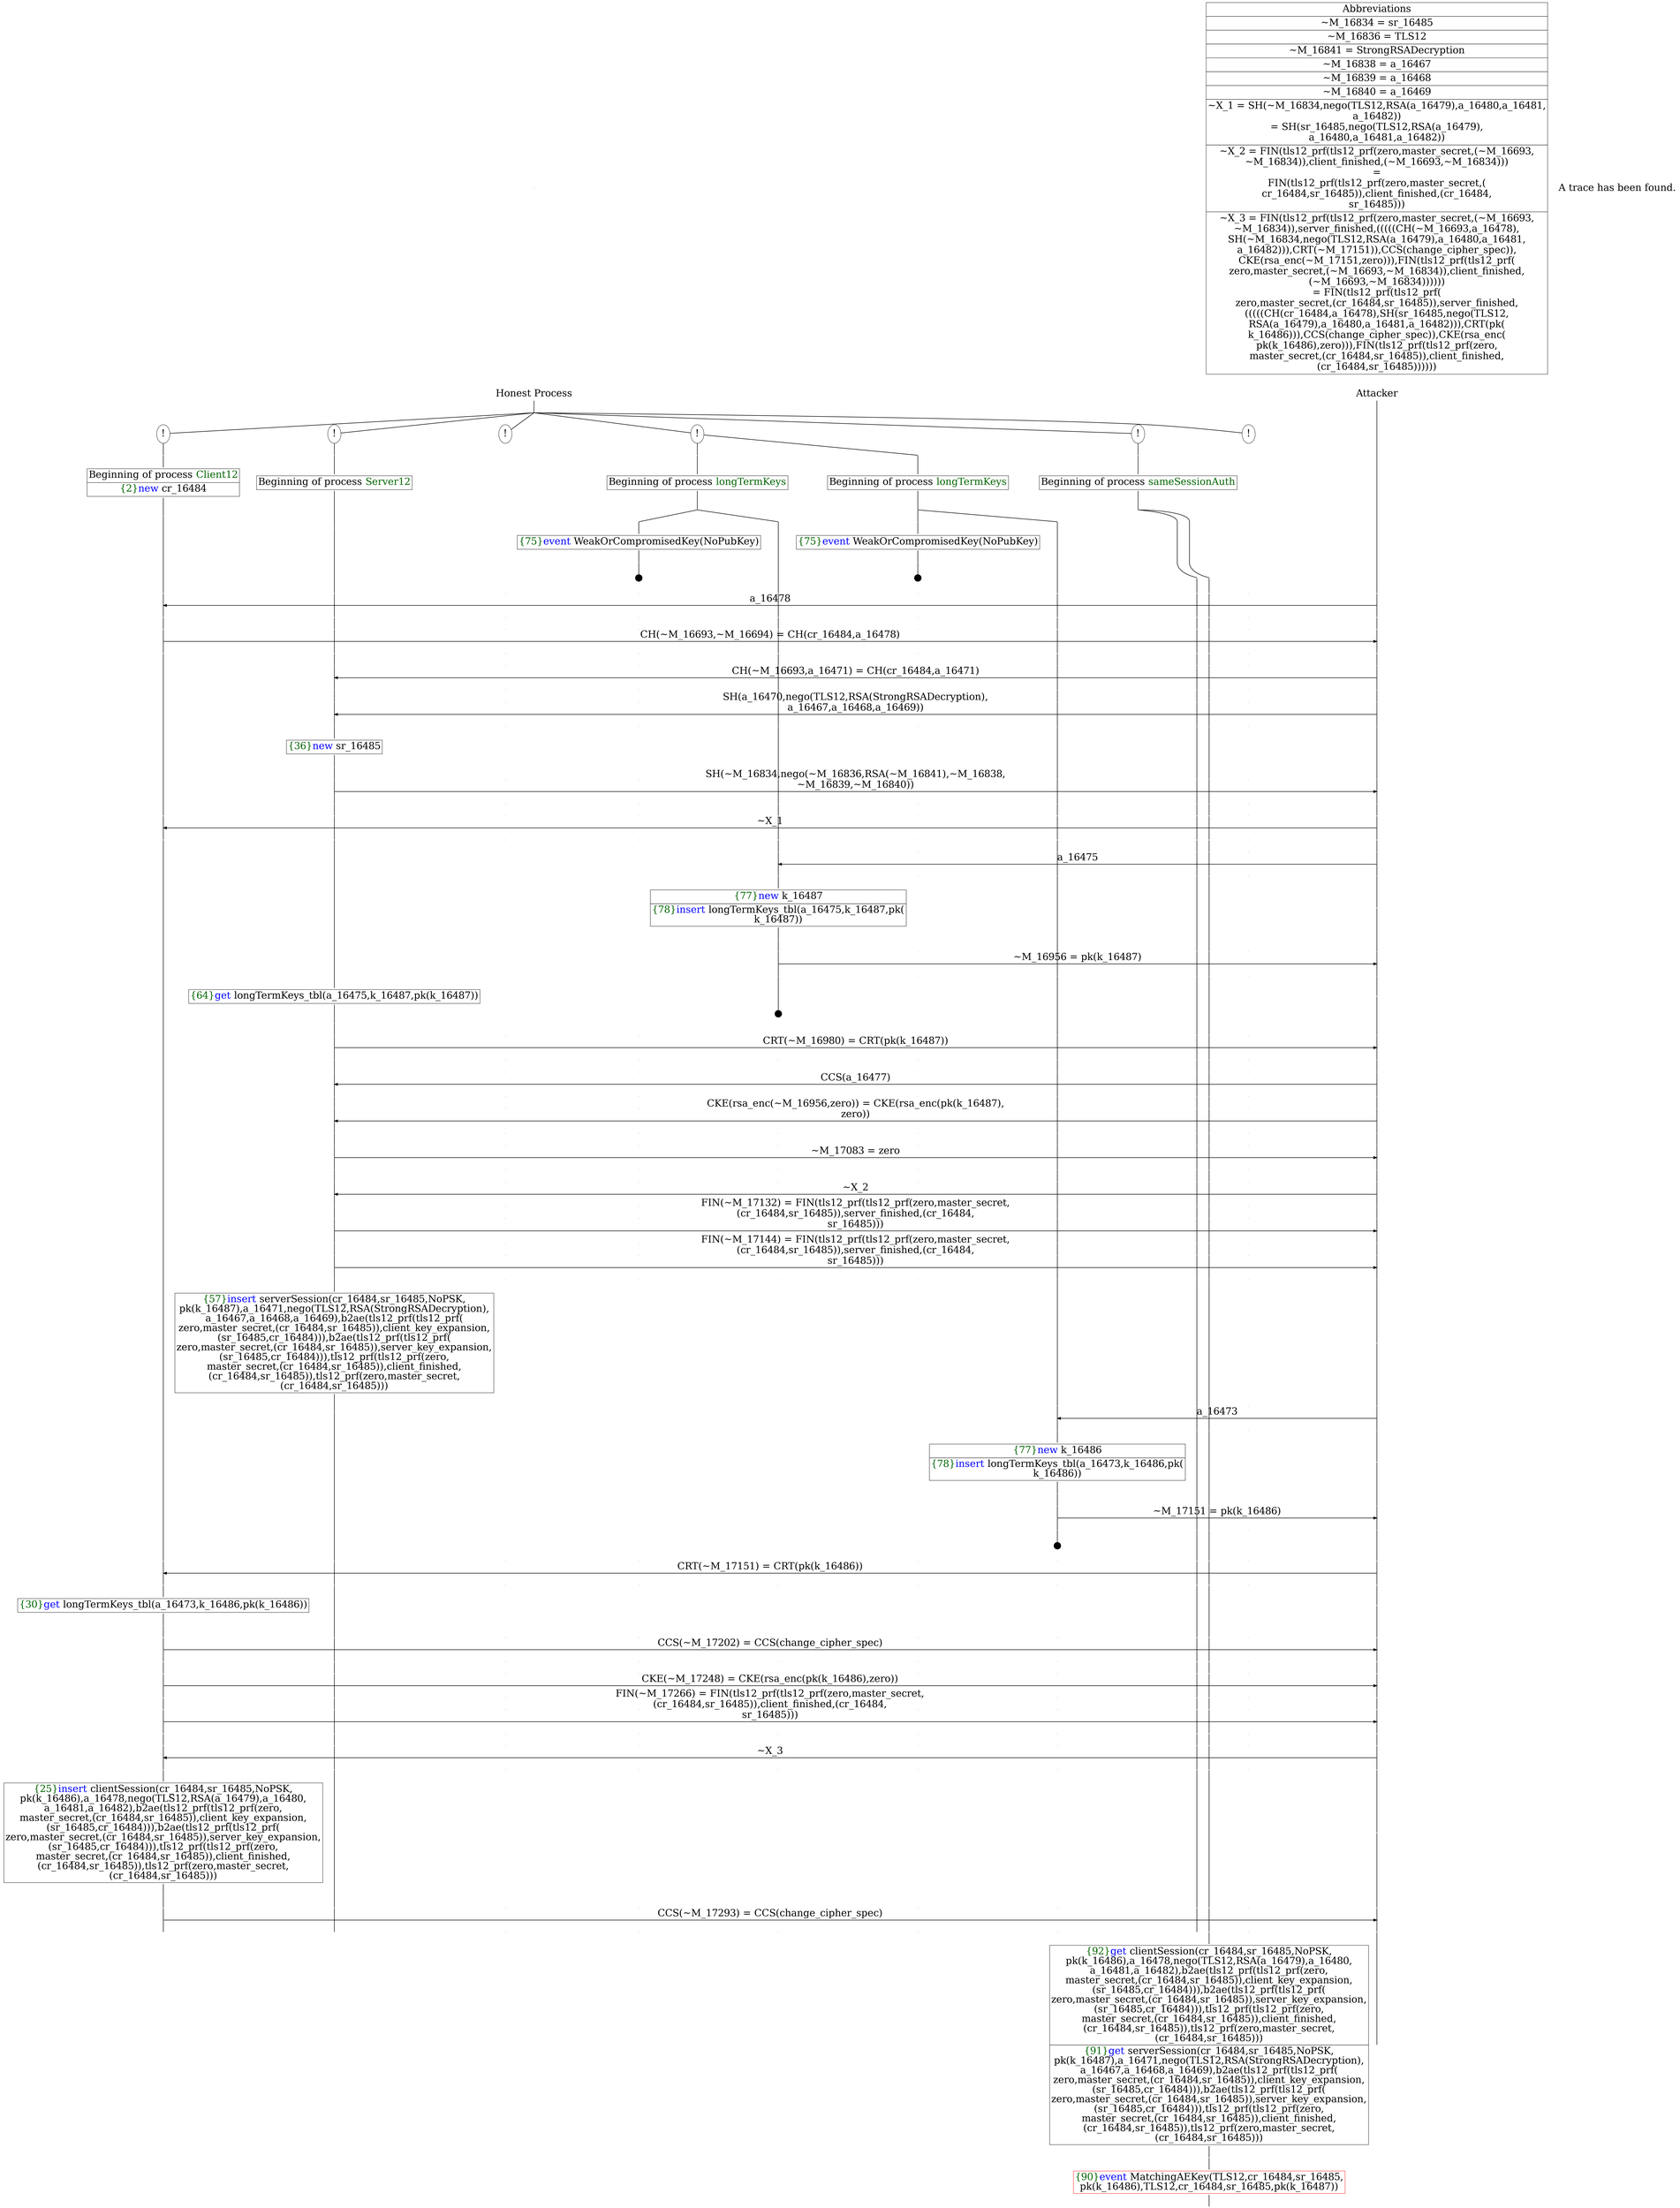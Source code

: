 digraph {
graph [ordering = out]
edge [arrowhead = none, penwidth = 1.6, fontsize = 30]
node [shape = point, width = 0, height = 0, fontsize = 30]
Trace<br/>
[label = <A trace has been found.<br/>
>, shape = plaintext]
P0__0 [label = "Honest Process", shape = plaintext]
P__0 [label = "Attacker", shape = plaintext]
Trace -> P0__0 [label = "", style = invisible, weight = 100]{rank = same; P0__0 P__0}
P0__0 -> P0__1 [label = <>, weight = 100]
/*RPar */
P0__1 -> P0_5__1 [label = <>]
P0__1 -> P0_4__1 [label = <>]
P0__1 -> P0_3__1 [label = <>]
P0__1 -> P0_2__1 [label = <>]
P0__1 -> P0_1__1 [label = <>]
P0__1 -> P0_0__1 [label = <>]
P0__1 [label = "", fixedsize = false, width = 0, height = 0, shape = none]
{rank = same; P0_0__1 P0_1__1 P0_2__1 P0_3__1 P0_4__1 P0_5__1}
P0_0__1 [label = "!", shape = ellipse]
P0_1__1 [label = "!", shape = ellipse]
P0_1_0__1 [label = "", fixedsize = false, width = 0, height = 0, shape = none]
P0_1__1 -> P0_1_0__1 [label = <>, weight = 100]
P0_1_0__1 -> P0_1_0__2 [label = <>, weight = 100]
P0_1_0__2 [shape = plaintext, label = <<TABLE BORDER="0" CELLBORDER="1" CELLSPACING="0" CELLPADDING="4"> <TR><TD>Beginning of process <FONT COLOR="darkgreen">sameSessionAuth</FONT></TD></TR></TABLE>>]
P0_1_0__2 -> P0_1_0__3 [label = <>, weight = 100]
/*RPar */
P0_1_0__3 -> P0_1_0_1__3 [label = <>]
P0_1_0__3 -> P0_1_0_0__3 [label = <>]
P0_1_0__3 [label = "", fixedsize = false, width = 0, height = 0, shape = none]
{rank = same; P0_1_0_0__3 P0_1_0_1__3}
P0_2__1 [label = "!", shape = ellipse]
{rank = same; P0_2_1__1 P0_2_0__1}
P0_2_1__1 [label = "", fixedsize = false, width = 0, height = 0, shape = none]
P0_2__1 -> P0_2_1__1 [label = <>]
P0_2_0__1 [label = "", fixedsize = false, width = 0, height = 0, shape = none]
P0_2__1 -> P0_2_0__1 [label = <>]
P0_2_0__1 -> P0_2_0__2 [label = <>, weight = 100]
P0_2_0__2 [shape = plaintext, label = <<TABLE BORDER="0" CELLBORDER="1" CELLSPACING="0" CELLPADDING="4"> <TR><TD>Beginning of process <FONT COLOR="darkgreen">longTermKeys</FONT></TD></TR></TABLE>>]
P0_2_0__2 -> P0_2_0__3 [label = <>, weight = 100]
/*RPar */
P0_2_0__3 -> P0_2_0_1__3 [label = <>]
P0_2_0__3 -> P0_2_0_0__3 [label = <>]
P0_2_0__3 [label = "", fixedsize = false, width = 0, height = 0, shape = none]
{rank = same; P0_2_0_0__3 P0_2_0_1__3}
P0_2_0_1__3 -> P0_2_0_1__4 [label = <>, weight = 100]
P0_2_0_1__4 [shape = plaintext, label = <<TABLE BORDER="0" CELLBORDER="1" CELLSPACING="0" CELLPADDING="4"> <TR><TD><FONT COLOR="darkgreen">{75}</FONT><FONT COLOR="blue">event</FONT> WeakOrCompromisedKey(NoPubKey)</TD></TR></TABLE>>]
P0_2_0_1__4 -> P0_2_0_1__5 [label = <>, weight = 100]
P0_2_0_1__6 [label = "", width = 0.3, height = 0.3]
P0_2_0_1__5 -> P0_2_0_1__6 [label = <>, weight = 100]
P0_2_1__1 -> P0_2_1__2 [label = <>, weight = 100]
P0_2_1__2 [shape = plaintext, label = <<TABLE BORDER="0" CELLBORDER="1" CELLSPACING="0" CELLPADDING="4"> <TR><TD>Beginning of process <FONT COLOR="darkgreen">longTermKeys</FONT></TD></TR></TABLE>>]
P0_2_1__2 -> P0_2_1__3 [label = <>, weight = 100]
/*RPar */
P0_2_1__3 -> P0_2_1_1__3 [label = <>]
P0_2_1__3 -> P0_2_1_0__3 [label = <>]
P0_2_1__3 [label = "", fixedsize = false, width = 0, height = 0, shape = none]
{rank = same; P0_2_1_0__3 P0_2_1_1__3}
P0_2_1_1__3 -> P0_2_1_1__4 [label = <>, weight = 100]
P0_2_1_1__4 [shape = plaintext, label = <<TABLE BORDER="0" CELLBORDER="1" CELLSPACING="0" CELLPADDING="4"> <TR><TD><FONT COLOR="darkgreen">{75}</FONT><FONT COLOR="blue">event</FONT> WeakOrCompromisedKey(NoPubKey)</TD></TR></TABLE>>]
P0_2_1_1__4 -> P0_2_1_1__5 [label = <>, weight = 100]
P0_2_1_1__6 [label = "", width = 0.3, height = 0.3]
P0_2_1_1__5 -> P0_2_1_1__6 [label = <>, weight = 100]
P0_3__1 [label = "!", shape = ellipse]
P0_4__1 [label = "!", shape = ellipse]
P0_4_0__1 [label = "", fixedsize = false, width = 0, height = 0, shape = none]
P0_4__1 -> P0_4_0__1 [label = <>, weight = 100]
P0_4_0__1 -> P0_4_0__2 [label = <>, weight = 100]
P0_4_0__2 [shape = plaintext, label = <<TABLE BORDER="0" CELLBORDER="1" CELLSPACING="0" CELLPADDING="4"> <TR><TD>Beginning of process <FONT COLOR="darkgreen">Server12</FONT></TD></TR></TABLE>>]
P0_4_0__2 -> P0_4_0__3 [label = <>, weight = 100]
P0_5__1 [label = "!", shape = ellipse]
P0_5_0__1 [label = "", fixedsize = false, width = 0, height = 0, shape = none]
P0_5__1 -> P0_5_0__1 [label = <>, weight = 100]
P0_5_0__1 -> P0_5_0__2 [label = <>, weight = 100]
P0_5_0__2 [shape = plaintext, label = <<TABLE BORDER="0" CELLBORDER="1" CELLSPACING="0" CELLPADDING="4"> <TR><TD>Beginning of process <FONT COLOR="darkgreen">Client12</FONT></TD></TR><TR><TD><FONT COLOR="darkgreen">{2}</FONT><FONT COLOR="blue">new </FONT>cr_16484</TD></TR></TABLE>>]
P0_5_0__2 -> P0_5_0__3 [label = <>, weight = 100]
P0_5_0__3 -> P0_5_0__4 [label = <>, weight = 100]
P0_4_0__3 -> P0_4_0__4 [label = <>, weight = 100]
P0_3__2 [label = "", style = invisible]
P0_3__1 -> P0_3__2 [label = <>, weight = 100, style = invisible]
P0_2_1_1__7 [label = "", style = invisible]
P0_2_1_1__6 -> P0_2_1_1__7 [label = <>, weight = 100, style = invisible]
P0_2_1_0__3 -> P0_2_1_0__4 [label = <>, weight = 100]
P0_2_0_1__7 [label = "", style = invisible]
P0_2_0_1__6 -> P0_2_0_1__7 [label = <>, weight = 100, style = invisible]
P0_2_0_0__3 -> P0_2_0_0__4 [label = <>, weight = 100]
P0_1_0_1__3 -> P0_1_0_1__4 [label = <>, weight = 100]
P0_1_0_0__3 -> P0_1_0_0__4 [label = <>, weight = 100]
P0_0__2 [label = "", style = invisible]
P0_0__1 -> P0_0__2 [label = <>, weight = 100, style = invisible]
P__0 -> P__1 [label = <>, weight = 100]
{rank = same; P__1 P0_0__2 P0_1_0_0__4 P0_1_0_1__4 P0_2_0_0__4 P0_2_0_1__7 P0_2_1_0__4 P0_2_1_1__7 P0_3__2 P0_4_0__4 P0_5_0__4}
P0_5_0__4 -> P0_5_0__5 [label = <>, weight = 100]
P__1 -> P__2 [label = <>, weight = 100]
{rank = same; P__2 P0_5_0__5}
P0_5_0__5 -> P__2 [label = <a_16478>, dir = back, arrowhead = normal]
P0_5_0__5 -> P0_5_0__6 [label = <>, weight = 100]
P0_4_0__4 -> P0_4_0__5 [label = <>, weight = 100]
P0_3__3 [label = "", style = invisible]
P0_3__2 -> P0_3__3 [label = <>, weight = 100, style = invisible]
P0_2_1_1__8 [label = "", style = invisible]
P0_2_1_1__7 -> P0_2_1_1__8 [label = <>, weight = 100, style = invisible]
P0_2_1_0__4 -> P0_2_1_0__5 [label = <>, weight = 100]
P0_2_0_1__8 [label = "", style = invisible]
P0_2_0_1__7 -> P0_2_0_1__8 [label = <>, weight = 100, style = invisible]
P0_2_0_0__4 -> P0_2_0_0__5 [label = <>, weight = 100]
P0_1_0_1__4 -> P0_1_0_1__5 [label = <>, weight = 100]
P0_1_0_0__4 -> P0_1_0_0__5 [label = <>, weight = 100]
P0_0__3 [label = "", style = invisible]
P0_0__2 -> P0_0__3 [label = <>, weight = 100, style = invisible]
P__2 -> P__3 [label = <>, weight = 100]
{rank = same; P__3 P0_0__3 P0_1_0_0__5 P0_1_0_1__5 P0_2_0_0__5 P0_2_0_1__8 P0_2_1_0__5 P0_2_1_1__8 P0_3__3 P0_4_0__5 P0_5_0__6}
P0_5_0__6 -> P0_5_0__7 [label = <>, weight = 100]
P0_4_0__5 -> P0_4_0__6 [label = <>, weight = 100]
P0_3__4 [label = "", style = invisible]
P0_3__3 -> P0_3__4 [label = <>, weight = 100, style = invisible]
P0_2_1_1__9 [label = "", style = invisible]
P0_2_1_1__8 -> P0_2_1_1__9 [label = <>, weight = 100, style = invisible]
P0_2_1_0__5 -> P0_2_1_0__6 [label = <>, weight = 100]
P0_2_0_1__9 [label = "", style = invisible]
P0_2_0_1__8 -> P0_2_0_1__9 [label = <>, weight = 100, style = invisible]
P0_2_0_0__5 -> P0_2_0_0__6 [label = <>, weight = 100]
P0_1_0_1__5 -> P0_1_0_1__6 [label = <>, weight = 100]
P0_1_0_0__5 -> P0_1_0_0__6 [label = <>, weight = 100]
P0_0__4 [label = "", style = invisible]
P0_0__3 -> P0_0__4 [label = <>, weight = 100, style = invisible]
P__3 -> P__4 [label = <>, weight = 100]
{rank = same; P__4 P0_0__4 P0_1_0_0__6 P0_1_0_1__6 P0_2_0_0__6 P0_2_0_1__9 P0_2_1_0__6 P0_2_1_1__9 P0_3__4 P0_4_0__6 P0_5_0__7}
P0_5_0__7 -> P0_5_0__8 [label = <>, weight = 100]
P__4 -> P__5 [label = <>, weight = 100]
{rank = same; P__5 P0_5_0__8}
P0_5_0__8 -> P__5 [label = <CH(~M_16693,~M_16694) = CH(cr_16484,a_16478)>, arrowhead = normal]
P0_5_0__8 -> P0_5_0__9 [label = <>, weight = 100]
P0_4_0__6 -> P0_4_0__7 [label = <>, weight = 100]
P0_3__5 [label = "", style = invisible]
P0_3__4 -> P0_3__5 [label = <>, weight = 100, style = invisible]
P0_2_1_1__10 [label = "", style = invisible]
P0_2_1_1__9 -> P0_2_1_1__10 [label = <>, weight = 100, style = invisible]
P0_2_1_0__6 -> P0_2_1_0__7 [label = <>, weight = 100]
P0_2_0_1__10 [label = "", style = invisible]
P0_2_0_1__9 -> P0_2_0_1__10 [label = <>, weight = 100, style = invisible]
P0_2_0_0__6 -> P0_2_0_0__7 [label = <>, weight = 100]
P0_1_0_1__6 -> P0_1_0_1__7 [label = <>, weight = 100]
P0_1_0_0__6 -> P0_1_0_0__7 [label = <>, weight = 100]
P0_0__5 [label = "", style = invisible]
P0_0__4 -> P0_0__5 [label = <>, weight = 100, style = invisible]
P__5 -> P__6 [label = <>, weight = 100]
{rank = same; P__6 P0_0__5 P0_1_0_0__7 P0_1_0_1__7 P0_2_0_0__7 P0_2_0_1__10 P0_2_1_0__7 P0_2_1_1__10 P0_3__5 P0_4_0__7 P0_5_0__9}
P0_4_0__7 -> P0_4_0__8 [label = <>, weight = 100]
P0_3__6 [label = "", style = invisible]
P0_3__5 -> P0_3__6 [label = <>, weight = 100, style = invisible]
P0_2_1_1__11 [label = "", style = invisible]
P0_2_1_1__10 -> P0_2_1_1__11 [label = <>, weight = 100, style = invisible]
P0_2_1_0__7 -> P0_2_1_0__8 [label = <>, weight = 100]
P0_2_0_1__11 [label = "", style = invisible]
P0_2_0_1__10 -> P0_2_0_1__11 [label = <>, weight = 100, style = invisible]
P0_2_0_0__7 -> P0_2_0_0__8 [label = <>, weight = 100]
P0_1_0_1__7 -> P0_1_0_1__8 [label = <>, weight = 100]
P0_1_0_0__7 -> P0_1_0_0__8 [label = <>, weight = 100]
P0_0__6 [label = "", style = invisible]
P0_0__5 -> P0_0__6 [label = <>, weight = 100, style = invisible]
P__6 -> P__7 [label = <>, weight = 100]
{rank = same; P__7 P0_0__6 P0_1_0_0__8 P0_1_0_1__8 P0_2_0_0__8 P0_2_0_1__11 P0_2_1_0__8 P0_2_1_1__11 P0_3__6 P0_4_0__8}
P0_4_0__8 -> P0_4_0__9 [label = <>, weight = 100]
P__7 -> P__8 [label = <>, weight = 100]
{rank = same; P__8 P0_4_0__9}
P0_4_0__9 -> P__8 [label = <CH(~M_16693,a_16471) = CH(cr_16484,a_16471)>, dir = back, arrowhead = normal]
P0_4_0__9 -> P0_4_0__10 [label = <>, weight = 100]
P0_3__7 [label = "", style = invisible]
P0_3__6 -> P0_3__7 [label = <>, weight = 100, style = invisible]
P0_2_1_1__12 [label = "", style = invisible]
P0_2_1_1__11 -> P0_2_1_1__12 [label = <>, weight = 100, style = invisible]
P0_2_1_0__8 -> P0_2_1_0__9 [label = <>, weight = 100]
P0_2_0_1__12 [label = "", style = invisible]
P0_2_0_1__11 -> P0_2_0_1__12 [label = <>, weight = 100, style = invisible]
P0_2_0_0__8 -> P0_2_0_0__9 [label = <>, weight = 100]
P0_1_0_1__8 -> P0_1_0_1__9 [label = <>, weight = 100]
P0_1_0_0__8 -> P0_1_0_0__9 [label = <>, weight = 100]
P0_0__7 [label = "", style = invisible]
P0_0__6 -> P0_0__7 [label = <>, weight = 100, style = invisible]
P__8 -> P__9 [label = <>, weight = 100]
{rank = same; P__9 P0_0__7 P0_1_0_0__9 P0_1_0_1__9 P0_2_0_0__9 P0_2_0_1__12 P0_2_1_0__9 P0_2_1_1__12 P0_3__7 P0_4_0__10}
P0_4_0__10 -> P0_4_0__11 [label = <>, weight = 100]
P0_3__8 [label = "", style = invisible]
P0_3__7 -> P0_3__8 [label = <>, weight = 100, style = invisible]
P0_2_1_1__13 [label = "", style = invisible]
P0_2_1_1__12 -> P0_2_1_1__13 [label = <>, weight = 100, style = invisible]
P0_2_1_0__9 -> P0_2_1_0__10 [label = <>, weight = 100]
P0_2_0_1__13 [label = "", style = invisible]
P0_2_0_1__12 -> P0_2_0_1__13 [label = <>, weight = 100, style = invisible]
P0_2_0_0__9 -> P0_2_0_0__10 [label = <>, weight = 100]
P0_1_0_1__9 -> P0_1_0_1__10 [label = <>, weight = 100]
P0_1_0_0__9 -> P0_1_0_0__10 [label = <>, weight = 100]
P0_0__8 [label = "", style = invisible]
P0_0__7 -> P0_0__8 [label = <>, weight = 100, style = invisible]
P__9 -> P__10 [label = <>, weight = 100]
{rank = same; P__10 P0_0__8 P0_1_0_0__10 P0_1_0_1__10 P0_2_0_0__10 P0_2_0_1__13 P0_2_1_0__10 P0_2_1_1__13 P0_3__8 P0_4_0__11}
P0_4_0__11 -> P0_4_0__12 [label = <>, weight = 100]
P__10 -> P__11 [label = <>, weight = 100]
{rank = same; P__11 P0_4_0__12}
P0_4_0__12 -> P__11 [label = <SH(a_16470,nego(TLS12,RSA(StrongRSADecryption),<br/>
a_16467,a_16468,a_16469))>, dir = back, arrowhead = normal]
P0_4_0__12 -> P0_4_0__13 [label = <>, weight = 100]
P0_3__9 [label = "", style = invisible]
P0_3__8 -> P0_3__9 [label = <>, weight = 100, style = invisible]
P0_2_1_1__14 [label = "", style = invisible]
P0_2_1_1__13 -> P0_2_1_1__14 [label = <>, weight = 100, style = invisible]
P0_2_1_0__10 -> P0_2_1_0__11 [label = <>, weight = 100]
P0_2_0_1__14 [label = "", style = invisible]
P0_2_0_1__13 -> P0_2_0_1__14 [label = <>, weight = 100, style = invisible]
P0_2_0_0__10 -> P0_2_0_0__11 [label = <>, weight = 100]
P0_1_0_1__10 -> P0_1_0_1__11 [label = <>, weight = 100]
P0_1_0_0__10 -> P0_1_0_0__11 [label = <>, weight = 100]
P0_0__9 [label = "", style = invisible]
P0_0__8 -> P0_0__9 [label = <>, weight = 100, style = invisible]
P__11 -> P__12 [label = <>, weight = 100]
{rank = same; P__12 P0_0__9 P0_1_0_0__11 P0_1_0_1__11 P0_2_0_0__11 P0_2_0_1__14 P0_2_1_0__11 P0_2_1_1__14 P0_3__9 P0_4_0__13}
P0_4_0__13 -> P0_4_0__14 [label = <>, weight = 100]
P0_4_0__14 [shape = plaintext, label = <<TABLE BORDER="0" CELLBORDER="1" CELLSPACING="0" CELLPADDING="4"> <TR><TD><FONT COLOR="darkgreen">{36}</FONT><FONT COLOR="blue">new </FONT>sr_16485</TD></TR></TABLE>>]
P0_4_0__14 -> P0_4_0__15 [label = <>, weight = 100]
P0_4_0__15 -> P0_4_0__16 [label = <>, weight = 100]
P0_3__10 [label = "", style = invisible]
P0_3__9 -> P0_3__10 [label = <>, weight = 100, style = invisible]
P0_2_1_1__15 [label = "", style = invisible]
P0_2_1_1__14 -> P0_2_1_1__15 [label = <>, weight = 100, style = invisible]
P0_2_1_0__11 -> P0_2_1_0__12 [label = <>, weight = 100]
P0_2_0_1__15 [label = "", style = invisible]
P0_2_0_1__14 -> P0_2_0_1__15 [label = <>, weight = 100, style = invisible]
P0_2_0_0__11 -> P0_2_0_0__12 [label = <>, weight = 100]
P0_1_0_1__11 -> P0_1_0_1__12 [label = <>, weight = 100]
P0_1_0_0__11 -> P0_1_0_0__12 [label = <>, weight = 100]
P0_0__10 [label = "", style = invisible]
P0_0__9 -> P0_0__10 [label = <>, weight = 100, style = invisible]
P__12 -> P__13 [label = <>, weight = 100]
{rank = same; P__13 P0_0__10 P0_1_0_0__12 P0_1_0_1__12 P0_2_0_0__12 P0_2_0_1__15 P0_2_1_0__12 P0_2_1_1__15 P0_3__10 P0_4_0__16}
P0_4_0__16 -> P0_4_0__17 [label = <>, weight = 100]
P__13 -> P__14 [label = <>, weight = 100]
{rank = same; P__14 P0_4_0__17}
P0_4_0__17 -> P__14 [label = <SH(~M_16834,nego(~M_16836,RSA(~M_16841),~M_16838,<br/>
~M_16839,~M_16840))>, arrowhead = normal]
P0_4_0__17 -> P0_4_0__18 [label = <>, weight = 100]
P0_3__11 [label = "", style = invisible]
P0_3__10 -> P0_3__11 [label = <>, weight = 100, style = invisible]
P0_2_1_1__16 [label = "", style = invisible]
P0_2_1_1__15 -> P0_2_1_1__16 [label = <>, weight = 100, style = invisible]
P0_2_1_0__12 -> P0_2_1_0__13 [label = <>, weight = 100]
P0_2_0_1__16 [label = "", style = invisible]
P0_2_0_1__15 -> P0_2_0_1__16 [label = <>, weight = 100, style = invisible]
P0_2_0_0__12 -> P0_2_0_0__13 [label = <>, weight = 100]
P0_1_0_1__12 -> P0_1_0_1__13 [label = <>, weight = 100]
P0_1_0_0__12 -> P0_1_0_0__13 [label = <>, weight = 100]
P0_0__11 [label = "", style = invisible]
P0_0__10 -> P0_0__11 [label = <>, weight = 100, style = invisible]
P__14 -> P__15 [label = <>, weight = 100]
{rank = same; P__15 P0_0__11 P0_1_0_0__13 P0_1_0_1__13 P0_2_0_0__13 P0_2_0_1__16 P0_2_1_0__13 P0_2_1_1__16 P0_3__11 P0_4_0__18}
P0_5_0__9 -> P0_5_0__10 [label = <>, weight = 100]
P0_4_0__18 -> P0_4_0__19 [label = <>, weight = 100]
P0_3__12 [label = "", style = invisible]
P0_3__11 -> P0_3__12 [label = <>, weight = 100, style = invisible]
P0_2_1_1__17 [label = "", style = invisible]
P0_2_1_1__16 -> P0_2_1_1__17 [label = <>, weight = 100, style = invisible]
P0_2_1_0__13 -> P0_2_1_0__14 [label = <>, weight = 100]
P0_2_0_1__17 [label = "", style = invisible]
P0_2_0_1__16 -> P0_2_0_1__17 [label = <>, weight = 100, style = invisible]
P0_2_0_0__13 -> P0_2_0_0__14 [label = <>, weight = 100]
P0_1_0_1__13 -> P0_1_0_1__14 [label = <>, weight = 100]
P0_1_0_0__13 -> P0_1_0_0__14 [label = <>, weight = 100]
P0_0__12 [label = "", style = invisible]
P0_0__11 -> P0_0__12 [label = <>, weight = 100, style = invisible]
P__15 -> P__16 [label = <>, weight = 100]
{rank = same; P__16 P0_0__12 P0_1_0_0__14 P0_1_0_1__14 P0_2_0_0__14 P0_2_0_1__17 P0_2_1_0__14 P0_2_1_1__17 P0_3__12 P0_4_0__19 P0_5_0__10}
P0_5_0__10 -> P0_5_0__11 [label = <>, weight = 100]
P__16 -> P__17 [label = <>, weight = 100]
{rank = same; P__17 P0_5_0__11}
P0_5_0__11 -> P__17 [label = <~X_1>, dir = back, arrowhead = normal]
P0_5_0__11 -> P0_5_0__12 [label = <>, weight = 100]
P0_4_0__19 -> P0_4_0__20 [label = <>, weight = 100]
P0_3__13 [label = "", style = invisible]
P0_3__12 -> P0_3__13 [label = <>, weight = 100, style = invisible]
P0_2_1_1__18 [label = "", style = invisible]
P0_2_1_1__17 -> P0_2_1_1__18 [label = <>, weight = 100, style = invisible]
P0_2_1_0__14 -> P0_2_1_0__15 [label = <>, weight = 100]
P0_2_0_1__18 [label = "", style = invisible]
P0_2_0_1__17 -> P0_2_0_1__18 [label = <>, weight = 100, style = invisible]
P0_2_0_0__14 -> P0_2_0_0__15 [label = <>, weight = 100]
P0_1_0_1__14 -> P0_1_0_1__15 [label = <>, weight = 100]
P0_1_0_0__14 -> P0_1_0_0__15 [label = <>, weight = 100]
P0_0__13 [label = "", style = invisible]
P0_0__12 -> P0_0__13 [label = <>, weight = 100, style = invisible]
P__17 -> P__18 [label = <>, weight = 100]
{rank = same; P__18 P0_0__13 P0_1_0_0__15 P0_1_0_1__15 P0_2_0_0__15 P0_2_0_1__18 P0_2_1_0__15 P0_2_1_1__18 P0_3__13 P0_4_0__20 P0_5_0__12}
P0_2_1_0__15 -> P0_2_1_0__16 [label = <>, weight = 100]
P0_2_0_1__19 [label = "", style = invisible]
P0_2_0_1__18 -> P0_2_0_1__19 [label = <>, weight = 100, style = invisible]
P0_2_0_0__15 -> P0_2_0_0__16 [label = <>, weight = 100]
P0_1_0_1__15 -> P0_1_0_1__16 [label = <>, weight = 100]
P0_1_0_0__15 -> P0_1_0_0__16 [label = <>, weight = 100]
P0_0__14 [label = "", style = invisible]
P0_0__13 -> P0_0__14 [label = <>, weight = 100, style = invisible]
P__18 -> P__19 [label = <>, weight = 100]
{rank = same; P__19 P0_0__14 P0_1_0_0__16 P0_1_0_1__16 P0_2_0_0__16 P0_2_0_1__19 P0_2_1_0__16}
P0_2_1_0__16 -> P0_2_1_0__17 [label = <>, weight = 100]
P__19 -> P__20 [label = <>, weight = 100]
{rank = same; P__20 P0_2_1_0__17}
P0_2_1_0__17 -> P__20 [label = <a_16475>, dir = back, arrowhead = normal]
P0_2_1_0__17 -> P0_2_1_0__18 [label = <>, weight = 100]
P0_2_0_1__20 [label = "", style = invisible]
P0_2_0_1__19 -> P0_2_0_1__20 [label = <>, weight = 100, style = invisible]
P0_2_0_0__16 -> P0_2_0_0__17 [label = <>, weight = 100]
P0_1_0_1__16 -> P0_1_0_1__17 [label = <>, weight = 100]
P0_1_0_0__16 -> P0_1_0_0__17 [label = <>, weight = 100]
P0_0__15 [label = "", style = invisible]
P0_0__14 -> P0_0__15 [label = <>, weight = 100, style = invisible]
P__20 -> P__21 [label = <>, weight = 100]
{rank = same; P__21 P0_0__15 P0_1_0_0__17 P0_1_0_1__17 P0_2_0_0__17 P0_2_0_1__20 P0_2_1_0__18}
P0_2_1_0__18 -> P0_2_1_0__19 [label = <>, weight = 100]
P0_2_1_0__19 [shape = plaintext, label = <<TABLE BORDER="0" CELLBORDER="1" CELLSPACING="0" CELLPADDING="4"> <TR><TD><FONT COLOR="darkgreen">{77}</FONT><FONT COLOR="blue">new </FONT>k_16487</TD></TR><TR><TD><FONT COLOR="darkgreen">{78}</FONT><FONT COLOR="blue">insert </FONT>longTermKeys_tbl(a_16475,k_16487,pk(<br/>
k_16487))</TD></TR></TABLE>>]
P0_2_1_0__19 -> P0_2_1_0__20 [label = <>, weight = 100]
P__21 -> P__22 [label = <>, weight = 100]
{rank = same; P__22 P0_2_1_0__19}
P0_2_1_0__20 -> P0_2_1_0__21 [label = <>, weight = 100]
P0_2_0_1__21 [label = "", style = invisible]
P0_2_0_1__20 -> P0_2_0_1__21 [label = <>, weight = 100, style = invisible]
P0_2_0_0__17 -> P0_2_0_0__18 [label = <>, weight = 100]
P0_1_0_1__17 -> P0_1_0_1__18 [label = <>, weight = 100]
P0_1_0_0__17 -> P0_1_0_0__18 [label = <>, weight = 100]
P0_0__16 [label = "", style = invisible]
P0_0__15 -> P0_0__16 [label = <>, weight = 100, style = invisible]
P__22 -> P__23 [label = <>, weight = 100]
{rank = same; P__23 P0_0__16 P0_1_0_0__18 P0_1_0_1__18 P0_2_0_0__18 P0_2_0_1__21 P0_2_1_0__21}
P0_2_1_0__21 -> P0_2_1_0__22 [label = <>, weight = 100]
P__23 -> P__24 [label = <>, weight = 100]
{rank = same; P__24 P0_2_1_0__22}
P0_2_1_0__22 -> P__24 [label = <~M_16956 = pk(k_16487)>, arrowhead = normal]
P0_2_1_0__22 -> P0_2_1_0__23 [label = <>, weight = 100]
P0_2_0_1__22 [label = "", style = invisible]
P0_2_0_1__21 -> P0_2_0_1__22 [label = <>, weight = 100, style = invisible]
P0_2_0_0__18 -> P0_2_0_0__19 [label = <>, weight = 100]
P0_1_0_1__18 -> P0_1_0_1__19 [label = <>, weight = 100]
P0_1_0_0__18 -> P0_1_0_0__19 [label = <>, weight = 100]
P0_0__17 [label = "", style = invisible]
P0_0__16 -> P0_0__17 [label = <>, weight = 100, style = invisible]
P__24 -> P__25 [label = <>, weight = 100]
{rank = same; P__25 P0_0__17 P0_1_0_0__19 P0_1_0_1__19 P0_2_0_0__19 P0_2_0_1__22 P0_2_1_0__23}
P0_2_1_0__24 [label = "", width = 0.3, height = 0.3]
P0_2_1_0__23 -> P0_2_1_0__24 [label = <>, weight = 100]
P0_4_0__20 -> P0_4_0__21 [label = <>, weight = 100]
P0_4_0__21 [shape = plaintext, label = <<TABLE BORDER="0" CELLBORDER="1" CELLSPACING="0" CELLPADDING="4"> <TR><TD><FONT COLOR="darkgreen">{64}</FONT><FONT COLOR="blue">get </FONT>longTermKeys_tbl(a_16475,k_16487,pk(k_16487))<br/>
</TD></TR></TABLE>>]
P0_4_0__21 -> P0_4_0__22 [label = <>, weight = 100]
P__25 -> P__26 [label = <>, weight = 100]
{rank = same; P__26 P0_4_0__21}
P0_4_0__22 -> P0_4_0__23 [label = <>, weight = 100]
P0_3__14 [label = "", style = invisible]
P0_3__13 -> P0_3__14 [label = <>, weight = 100, style = invisible]
P0_2_1_1__19 [label = "", style = invisible]
P0_2_1_1__18 -> P0_2_1_1__19 [label = <>, weight = 100, style = invisible]
P0_2_1_0__25 [label = "", style = invisible]
P0_2_1_0__24 -> P0_2_1_0__25 [label = <>, weight = 100, style = invisible]
P0_2_0_1__23 [label = "", style = invisible]
P0_2_0_1__22 -> P0_2_0_1__23 [label = <>, weight = 100, style = invisible]
P0_2_0_0__19 -> P0_2_0_0__20 [label = <>, weight = 100]
P0_1_0_1__19 -> P0_1_0_1__20 [label = <>, weight = 100]
P0_1_0_0__19 -> P0_1_0_0__20 [label = <>, weight = 100]
P0_0__18 [label = "", style = invisible]
P0_0__17 -> P0_0__18 [label = <>, weight = 100, style = invisible]
P__26 -> P__27 [label = <>, weight = 100]
{rank = same; P__27 P0_0__18 P0_1_0_0__20 P0_1_0_1__20 P0_2_0_0__20 P0_2_0_1__23 P0_2_1_0__25 P0_2_1_1__19 P0_3__14 P0_4_0__23}
P0_4_0__23 -> P0_4_0__24 [label = <>, weight = 100]
P__27 -> P__28 [label = <>, weight = 100]
{rank = same; P__28 P0_4_0__24}
P0_4_0__24 -> P__28 [label = <CRT(~M_16980) = CRT(pk(k_16487))>, arrowhead = normal]
P0_4_0__24 -> P0_4_0__25 [label = <>, weight = 100]
P0_3__15 [label = "", style = invisible]
P0_3__14 -> P0_3__15 [label = <>, weight = 100, style = invisible]
P0_2_1_1__20 [label = "", style = invisible]
P0_2_1_1__19 -> P0_2_1_1__20 [label = <>, weight = 100, style = invisible]
P0_2_1_0__26 [label = "", style = invisible]
P0_2_1_0__25 -> P0_2_1_0__26 [label = <>, weight = 100, style = invisible]
P0_2_0_1__24 [label = "", style = invisible]
P0_2_0_1__23 -> P0_2_0_1__24 [label = <>, weight = 100, style = invisible]
P0_2_0_0__20 -> P0_2_0_0__21 [label = <>, weight = 100]
P0_1_0_1__20 -> P0_1_0_1__21 [label = <>, weight = 100]
P0_1_0_0__20 -> P0_1_0_0__21 [label = <>, weight = 100]
P0_0__19 [label = "", style = invisible]
P0_0__18 -> P0_0__19 [label = <>, weight = 100, style = invisible]
P__28 -> P__29 [label = <>, weight = 100]
{rank = same; P__29 P0_0__19 P0_1_0_0__21 P0_1_0_1__21 P0_2_0_0__21 P0_2_0_1__24 P0_2_1_0__26 P0_2_1_1__20 P0_3__15 P0_4_0__25}
P0_4_0__25 -> P0_4_0__26 [label = <>, weight = 100]
P0_3__16 [label = "", style = invisible]
P0_3__15 -> P0_3__16 [label = <>, weight = 100, style = invisible]
P0_2_1_1__21 [label = "", style = invisible]
P0_2_1_1__20 -> P0_2_1_1__21 [label = <>, weight = 100, style = invisible]
P0_2_1_0__27 [label = "", style = invisible]
P0_2_1_0__26 -> P0_2_1_0__27 [label = <>, weight = 100, style = invisible]
P0_2_0_1__25 [label = "", style = invisible]
P0_2_0_1__24 -> P0_2_0_1__25 [label = <>, weight = 100, style = invisible]
P0_2_0_0__21 -> P0_2_0_0__22 [label = <>, weight = 100]
P0_1_0_1__21 -> P0_1_0_1__22 [label = <>, weight = 100]
P0_1_0_0__21 -> P0_1_0_0__22 [label = <>, weight = 100]
P0_0__20 [label = "", style = invisible]
P0_0__19 -> P0_0__20 [label = <>, weight = 100, style = invisible]
P__29 -> P__30 [label = <>, weight = 100]
{rank = same; P__30 P0_0__20 P0_1_0_0__22 P0_1_0_1__22 P0_2_0_0__22 P0_2_0_1__25 P0_2_1_0__27 P0_2_1_1__21 P0_3__16 P0_4_0__26}
P0_4_0__26 -> P0_4_0__27 [label = <>, weight = 100]
P__30 -> P__31 [label = <>, weight = 100]
{rank = same; P__31 P0_4_0__27}
P0_4_0__27 -> P__31 [label = <CCS(a_16477)>, dir = back, arrowhead = normal]
P0_4_0__27 -> P0_4_0__28 [label = <>, weight = 100]
P0_3__17 [label = "", style = invisible]
P0_3__16 -> P0_3__17 [label = <>, weight = 100, style = invisible]
P0_2_1_1__22 [label = "", style = invisible]
P0_2_1_1__21 -> P0_2_1_1__22 [label = <>, weight = 100, style = invisible]
P0_2_1_0__28 [label = "", style = invisible]
P0_2_1_0__27 -> P0_2_1_0__28 [label = <>, weight = 100, style = invisible]
P0_2_0_1__26 [label = "", style = invisible]
P0_2_0_1__25 -> P0_2_0_1__26 [label = <>, weight = 100, style = invisible]
P0_2_0_0__22 -> P0_2_0_0__23 [label = <>, weight = 100]
P0_1_0_1__22 -> P0_1_0_1__23 [label = <>, weight = 100]
P0_1_0_0__22 -> P0_1_0_0__23 [label = <>, weight = 100]
P0_0__21 [label = "", style = invisible]
P0_0__20 -> P0_0__21 [label = <>, weight = 100, style = invisible]
P__31 -> P__32 [label = <>, weight = 100]
{rank = same; P__32 P0_0__21 P0_1_0_0__23 P0_1_0_1__23 P0_2_0_0__23 P0_2_0_1__26 P0_2_1_0__28 P0_2_1_1__22 P0_3__17 P0_4_0__28}
P0_4_0__28 -> P0_4_0__29 [label = <>, weight = 100]
P0_3__18 [label = "", style = invisible]
P0_3__17 -> P0_3__18 [label = <>, weight = 100, style = invisible]
P0_2_1_1__23 [label = "", style = invisible]
P0_2_1_1__22 -> P0_2_1_1__23 [label = <>, weight = 100, style = invisible]
P0_2_1_0__29 [label = "", style = invisible]
P0_2_1_0__28 -> P0_2_1_0__29 [label = <>, weight = 100, style = invisible]
P0_2_0_1__27 [label = "", style = invisible]
P0_2_0_1__26 -> P0_2_0_1__27 [label = <>, weight = 100, style = invisible]
P0_2_0_0__23 -> P0_2_0_0__24 [label = <>, weight = 100]
P0_1_0_1__23 -> P0_1_0_1__24 [label = <>, weight = 100]
P0_1_0_0__23 -> P0_1_0_0__24 [label = <>, weight = 100]
P0_0__22 [label = "", style = invisible]
P0_0__21 -> P0_0__22 [label = <>, weight = 100, style = invisible]
P__32 -> P__33 [label = <>, weight = 100]
{rank = same; P__33 P0_0__22 P0_1_0_0__24 P0_1_0_1__24 P0_2_0_0__24 P0_2_0_1__27 P0_2_1_0__29 P0_2_1_1__23 P0_3__18 P0_4_0__29}
P0_4_0__29 -> P0_4_0__30 [label = <>, weight = 100]
P__33 -> P__34 [label = <>, weight = 100]
{rank = same; P__34 P0_4_0__30}
P0_4_0__30 -> P__34 [label = <CKE(rsa_enc(~M_16956,zero)) = CKE(rsa_enc(pk(k_16487),<br/>
zero))>, dir = back, arrowhead = normal]
P0_4_0__30 -> P0_4_0__31 [label = <>, weight = 100]
P0_3__19 [label = "", style = invisible]
P0_3__18 -> P0_3__19 [label = <>, weight = 100, style = invisible]
P0_2_1_1__24 [label = "", style = invisible]
P0_2_1_1__23 -> P0_2_1_1__24 [label = <>, weight = 100, style = invisible]
P0_2_1_0__30 [label = "", style = invisible]
P0_2_1_0__29 -> P0_2_1_0__30 [label = <>, weight = 100, style = invisible]
P0_2_0_1__28 [label = "", style = invisible]
P0_2_0_1__27 -> P0_2_0_1__28 [label = <>, weight = 100, style = invisible]
P0_2_0_0__24 -> P0_2_0_0__25 [label = <>, weight = 100]
P0_1_0_1__24 -> P0_1_0_1__25 [label = <>, weight = 100]
P0_1_0_0__24 -> P0_1_0_0__25 [label = <>, weight = 100]
P0_0__23 [label = "", style = invisible]
P0_0__22 -> P0_0__23 [label = <>, weight = 100, style = invisible]
P__34 -> P__35 [label = <>, weight = 100]
{rank = same; P__35 P0_0__23 P0_1_0_0__25 P0_1_0_1__25 P0_2_0_0__25 P0_2_0_1__28 P0_2_1_0__30 P0_2_1_1__24 P0_3__19 P0_4_0__31}
P0_4_0__31 -> P0_4_0__32 [label = <>, weight = 100]
P0_3__20 [label = "", style = invisible]
P0_3__19 -> P0_3__20 [label = <>, weight = 100, style = invisible]
P0_2_1_1__25 [label = "", style = invisible]
P0_2_1_1__24 -> P0_2_1_1__25 [label = <>, weight = 100, style = invisible]
P0_2_1_0__31 [label = "", style = invisible]
P0_2_1_0__30 -> P0_2_1_0__31 [label = <>, weight = 100, style = invisible]
P0_2_0_1__29 [label = "", style = invisible]
P0_2_0_1__28 -> P0_2_0_1__29 [label = <>, weight = 100, style = invisible]
P0_2_0_0__25 -> P0_2_0_0__26 [label = <>, weight = 100]
P0_1_0_1__25 -> P0_1_0_1__26 [label = <>, weight = 100]
P0_1_0_0__25 -> P0_1_0_0__26 [label = <>, weight = 100]
P0_0__24 [label = "", style = invisible]
P0_0__23 -> P0_0__24 [label = <>, weight = 100, style = invisible]
P__35 -> P__36 [label = <>, weight = 100]
{rank = same; P__36 P0_0__24 P0_1_0_0__26 P0_1_0_1__26 P0_2_0_0__26 P0_2_0_1__29 P0_2_1_0__31 P0_2_1_1__25 P0_3__20 P0_4_0__32}
P0_4_0__32 -> P0_4_0__33 [label = <>, weight = 100]
P__36 -> P__37 [label = <>, weight = 100]
{rank = same; P__37 P0_4_0__33}
P0_4_0__33 -> P__37 [label = <~M_17083 = zero>, arrowhead = normal]
P0_4_0__33 -> P0_4_0__34 [label = <>, weight = 100]
P0_3__21 [label = "", style = invisible]
P0_3__20 -> P0_3__21 [label = <>, weight = 100, style = invisible]
P0_2_1_1__26 [label = "", style = invisible]
P0_2_1_1__25 -> P0_2_1_1__26 [label = <>, weight = 100, style = invisible]
P0_2_1_0__32 [label = "", style = invisible]
P0_2_1_0__31 -> P0_2_1_0__32 [label = <>, weight = 100, style = invisible]
P0_2_0_1__30 [label = "", style = invisible]
P0_2_0_1__29 -> P0_2_0_1__30 [label = <>, weight = 100, style = invisible]
P0_2_0_0__26 -> P0_2_0_0__27 [label = <>, weight = 100]
P0_1_0_1__26 -> P0_1_0_1__27 [label = <>, weight = 100]
P0_1_0_0__26 -> P0_1_0_0__27 [label = <>, weight = 100]
P0_0__25 [label = "", style = invisible]
P0_0__24 -> P0_0__25 [label = <>, weight = 100, style = invisible]
P__37 -> P__38 [label = <>, weight = 100]
{rank = same; P__38 P0_0__25 P0_1_0_0__27 P0_1_0_1__27 P0_2_0_0__27 P0_2_0_1__30 P0_2_1_0__32 P0_2_1_1__26 P0_3__21 P0_4_0__34}
P0_4_0__34 -> P0_4_0__35 [label = <>, weight = 100]
P0_3__22 [label = "", style = invisible]
P0_3__21 -> P0_3__22 [label = <>, weight = 100, style = invisible]
P0_2_1_1__27 [label = "", style = invisible]
P0_2_1_1__26 -> P0_2_1_1__27 [label = <>, weight = 100, style = invisible]
P0_2_1_0__33 [label = "", style = invisible]
P0_2_1_0__32 -> P0_2_1_0__33 [label = <>, weight = 100, style = invisible]
P0_2_0_1__31 [label = "", style = invisible]
P0_2_0_1__30 -> P0_2_0_1__31 [label = <>, weight = 100, style = invisible]
P0_2_0_0__27 -> P0_2_0_0__28 [label = <>, weight = 100]
P0_1_0_1__27 -> P0_1_0_1__28 [label = <>, weight = 100]
P0_1_0_0__27 -> P0_1_0_0__28 [label = <>, weight = 100]
P0_0__26 [label = "", style = invisible]
P0_0__25 -> P0_0__26 [label = <>, weight = 100, style = invisible]
P__38 -> P__39 [label = <>, weight = 100]
{rank = same; P__39 P0_0__26 P0_1_0_0__28 P0_1_0_1__28 P0_2_0_0__28 P0_2_0_1__31 P0_2_1_0__33 P0_2_1_1__27 P0_3__22 P0_4_0__35}
P0_4_0__35 -> P0_4_0__36 [label = <>, weight = 100]
P__39 -> P__40 [label = <>, weight = 100]
{rank = same; P__40 P0_4_0__36}
P0_4_0__36 -> P__40 [label = <~X_2>, dir = back, arrowhead = normal]
P0_4_0__36 -> P0_4_0__37 [label = <>, weight = 100]
P0_3__23 [label = "", style = invisible]
P0_3__22 -> P0_3__23 [label = <>, weight = 100, style = invisible]
P0_2_1_1__28 [label = "", style = invisible]
P0_2_1_1__27 -> P0_2_1_1__28 [label = <>, weight = 100, style = invisible]
P0_2_1_0__34 [label = "", style = invisible]
P0_2_1_0__33 -> P0_2_1_0__34 [label = <>, weight = 100, style = invisible]
P0_2_0_1__32 [label = "", style = invisible]
P0_2_0_1__31 -> P0_2_0_1__32 [label = <>, weight = 100, style = invisible]
P0_2_0_0__28 -> P0_2_0_0__29 [label = <>, weight = 100]
P0_1_0_1__28 -> P0_1_0_1__29 [label = <>, weight = 100]
P0_1_0_0__28 -> P0_1_0_0__29 [label = <>, weight = 100]
P0_0__27 [label = "", style = invisible]
P0_0__26 -> P0_0__27 [label = <>, weight = 100, style = invisible]
P__40 -> P__41 [label = <>, weight = 100]
{rank = same; P__41 P0_0__27 P0_1_0_0__29 P0_1_0_1__29 P0_2_0_0__29 P0_2_0_1__32 P0_2_1_0__34 P0_2_1_1__28 P0_3__23 P0_4_0__37}
P0_4_0__37 -> P0_4_0__38 [label = <>, weight = 100]
P0_3__24 [label = "", style = invisible]
P0_3__23 -> P0_3__24 [label = <>, weight = 100, style = invisible]
P0_2_1_1__29 [label = "", style = invisible]
P0_2_1_1__28 -> P0_2_1_1__29 [label = <>, weight = 100, style = invisible]
P0_2_1_0__35 [label = "", style = invisible]
P0_2_1_0__34 -> P0_2_1_0__35 [label = <>, weight = 100, style = invisible]
P0_2_0_1__33 [label = "", style = invisible]
P0_2_0_1__32 -> P0_2_0_1__33 [label = <>, weight = 100, style = invisible]
P0_2_0_0__29 -> P0_2_0_0__30 [label = <>, weight = 100]
P0_1_0_1__29 -> P0_1_0_1__30 [label = <>, weight = 100]
P0_1_0_0__29 -> P0_1_0_0__30 [label = <>, weight = 100]
P0_0__28 [label = "", style = invisible]
P0_0__27 -> P0_0__28 [label = <>, weight = 100, style = invisible]
P__41 -> P__42 [label = <>, weight = 100]
{rank = same; P__42 P0_0__28 P0_1_0_0__30 P0_1_0_1__30 P0_2_0_0__30 P0_2_0_1__33 P0_2_1_0__35 P0_2_1_1__29 P0_3__24 P0_4_0__38}
P0_4_0__38 -> P0_4_0__39 [label = <>, weight = 100]
P__42 -> P__43 [label = <>, weight = 100]
{rank = same; P__43 P0_4_0__39}
P0_4_0__39 -> P__43 [label = <FIN(~M_17132) = FIN(tls12_prf(tls12_prf(zero,master_secret,<br/>
(cr_16484,sr_16485)),server_finished,(cr_16484,<br/>
sr_16485)))>, arrowhead = normal]
P0_4_0__39 -> P0_4_0__40 [label = <>, weight = 100]
P0_3__25 [label = "", style = invisible]
P0_3__24 -> P0_3__25 [label = <>, weight = 100, style = invisible]
P0_2_1_1__30 [label = "", style = invisible]
P0_2_1_1__29 -> P0_2_1_1__30 [label = <>, weight = 100, style = invisible]
P0_2_1_0__36 [label = "", style = invisible]
P0_2_1_0__35 -> P0_2_1_0__36 [label = <>, weight = 100, style = invisible]
P0_2_0_1__34 [label = "", style = invisible]
P0_2_0_1__33 -> P0_2_0_1__34 [label = <>, weight = 100, style = invisible]
P0_2_0_0__30 -> P0_2_0_0__31 [label = <>, weight = 100]
P0_1_0_1__30 -> P0_1_0_1__31 [label = <>, weight = 100]
P0_1_0_0__30 -> P0_1_0_0__31 [label = <>, weight = 100]
P0_0__29 [label = "", style = invisible]
P0_0__28 -> P0_0__29 [label = <>, weight = 100, style = invisible]
P__43 -> P__44 [label = <>, weight = 100]
{rank = same; P__44 P0_0__29 P0_1_0_0__31 P0_1_0_1__31 P0_2_0_0__31 P0_2_0_1__34 P0_2_1_0__36 P0_2_1_1__30 P0_3__25 P0_4_0__40}
P0_4_0__40 -> P0_4_0__41 [label = <>, weight = 100]
P0_3__26 [label = "", style = invisible]
P0_3__25 -> P0_3__26 [label = <>, weight = 100, style = invisible]
P0_2_1_1__31 [label = "", style = invisible]
P0_2_1_1__30 -> P0_2_1_1__31 [label = <>, weight = 100, style = invisible]
P0_2_1_0__37 [label = "", style = invisible]
P0_2_1_0__36 -> P0_2_1_0__37 [label = <>, weight = 100, style = invisible]
P0_2_0_1__35 [label = "", style = invisible]
P0_2_0_1__34 -> P0_2_0_1__35 [label = <>, weight = 100, style = invisible]
P0_2_0_0__31 -> P0_2_0_0__32 [label = <>, weight = 100]
P0_1_0_1__31 -> P0_1_0_1__32 [label = <>, weight = 100]
P0_1_0_0__31 -> P0_1_0_0__32 [label = <>, weight = 100]
P0_0__30 [label = "", style = invisible]
P0_0__29 -> P0_0__30 [label = <>, weight = 100, style = invisible]
P__44 -> P__45 [label = <>, weight = 100]
{rank = same; P__45 P0_0__30 P0_1_0_0__32 P0_1_0_1__32 P0_2_0_0__32 P0_2_0_1__35 P0_2_1_0__37 P0_2_1_1__31 P0_3__26 P0_4_0__41}
P0_4_0__41 -> P0_4_0__42 [label = <>, weight = 100]
P__45 -> P__46 [label = <>, weight = 100]
{rank = same; P__46 P0_4_0__42}
P0_4_0__42 -> P__46 [label = <FIN(~M_17144) = FIN(tls12_prf(tls12_prf(zero,master_secret,<br/>
(cr_16484,sr_16485)),server_finished,(cr_16484,<br/>
sr_16485)))>, arrowhead = normal]
P0_4_0__42 -> P0_4_0__43 [label = <>, weight = 100]
P0_3__27 [label = "", style = invisible]
P0_3__26 -> P0_3__27 [label = <>, weight = 100, style = invisible]
P0_2_1_1__32 [label = "", style = invisible]
P0_2_1_1__31 -> P0_2_1_1__32 [label = <>, weight = 100, style = invisible]
P0_2_1_0__38 [label = "", style = invisible]
P0_2_1_0__37 -> P0_2_1_0__38 [label = <>, weight = 100, style = invisible]
P0_2_0_1__36 [label = "", style = invisible]
P0_2_0_1__35 -> P0_2_0_1__36 [label = <>, weight = 100, style = invisible]
P0_2_0_0__32 -> P0_2_0_0__33 [label = <>, weight = 100]
P0_1_0_1__32 -> P0_1_0_1__33 [label = <>, weight = 100]
P0_1_0_0__32 -> P0_1_0_0__33 [label = <>, weight = 100]
P0_0__31 [label = "", style = invisible]
P0_0__30 -> P0_0__31 [label = <>, weight = 100, style = invisible]
P__46 -> P__47 [label = <>, weight = 100]
{rank = same; P__47 P0_0__31 P0_1_0_0__33 P0_1_0_1__33 P0_2_0_0__33 P0_2_0_1__36 P0_2_1_0__38 P0_2_1_1__32 P0_3__27 P0_4_0__43}
P0_4_0__43 -> P0_4_0__44 [label = <>, weight = 100]
P0_4_0__44 [shape = plaintext, label = <<TABLE BORDER="0" CELLBORDER="1" CELLSPACING="0" CELLPADDING="4"> <TR><TD><FONT COLOR="darkgreen">{57}</FONT><FONT COLOR="blue">insert </FONT>serverSession(cr_16484,sr_16485,NoPSK,<br/>
pk(k_16487),a_16471,nego(TLS12,RSA(StrongRSADecryption),<br/>
a_16467,a_16468,a_16469),b2ae(tls12_prf(tls12_prf(<br/>
zero,master_secret,(cr_16484,sr_16485)),client_key_expansion,<br/>
(sr_16485,cr_16484))),b2ae(tls12_prf(tls12_prf(<br/>
zero,master_secret,(cr_16484,sr_16485)),server_key_expansion,<br/>
(sr_16485,cr_16484))),tls12_prf(tls12_prf(zero,<br/>
master_secret,(cr_16484,sr_16485)),client_finished,<br/>
(cr_16484,sr_16485)),tls12_prf(zero,master_secret,<br/>
(cr_16484,sr_16485)))</TD></TR></TABLE>>]
P0_4_0__44 -> P0_4_0__45 [label = <>, weight = 100]
P__47 -> P__48 [label = <>, weight = 100]
{rank = same; P__48 P0_4_0__44}
P0_2_0_0__33 -> P0_2_0_0__34 [label = <>, weight = 100]
P0_1_0_1__33 -> P0_1_0_1__34 [label = <>, weight = 100]
P0_1_0_0__33 -> P0_1_0_0__34 [label = <>, weight = 100]
P0_0__32 [label = "", style = invisible]
P0_0__31 -> P0_0__32 [label = <>, weight = 100, style = invisible]
P__48 -> P__49 [label = <>, weight = 100]
{rank = same; P__49 P0_0__32 P0_1_0_0__34 P0_1_0_1__34 P0_2_0_0__34}
P0_2_0_0__34 -> P0_2_0_0__35 [label = <>, weight = 100]
P__49 -> P__50 [label = <>, weight = 100]
{rank = same; P__50 P0_2_0_0__35}
P0_2_0_0__35 -> P__50 [label = <a_16473>, dir = back, arrowhead = normal]
P0_2_0_0__35 -> P0_2_0_0__36 [label = <>, weight = 100]
P0_1_0_1__34 -> P0_1_0_1__35 [label = <>, weight = 100]
P0_1_0_0__34 -> P0_1_0_0__35 [label = <>, weight = 100]
P0_0__33 [label = "", style = invisible]
P0_0__32 -> P0_0__33 [label = <>, weight = 100, style = invisible]
P__50 -> P__51 [label = <>, weight = 100]
{rank = same; P__51 P0_0__33 P0_1_0_0__35 P0_1_0_1__35 P0_2_0_0__36}
P0_2_0_0__36 -> P0_2_0_0__37 [label = <>, weight = 100]
P0_2_0_0__37 [shape = plaintext, label = <<TABLE BORDER="0" CELLBORDER="1" CELLSPACING="0" CELLPADDING="4"> <TR><TD><FONT COLOR="darkgreen">{77}</FONT><FONT COLOR="blue">new </FONT>k_16486</TD></TR><TR><TD><FONT COLOR="darkgreen">{78}</FONT><FONT COLOR="blue">insert </FONT>longTermKeys_tbl(a_16473,k_16486,pk(<br/>
k_16486))</TD></TR></TABLE>>]
P0_2_0_0__37 -> P0_2_0_0__38 [label = <>, weight = 100]
P__51 -> P__52 [label = <>, weight = 100]
{rank = same; P__52 P0_2_0_0__37}
P0_2_0_0__38 -> P0_2_0_0__39 [label = <>, weight = 100]
P0_1_0_1__35 -> P0_1_0_1__36 [label = <>, weight = 100]
P0_1_0_0__35 -> P0_1_0_0__36 [label = <>, weight = 100]
P0_0__34 [label = "", style = invisible]
P0_0__33 -> P0_0__34 [label = <>, weight = 100, style = invisible]
P__52 -> P__53 [label = <>, weight = 100]
{rank = same; P__53 P0_0__34 P0_1_0_0__36 P0_1_0_1__36 P0_2_0_0__39}
P0_2_0_0__39 -> P0_2_0_0__40 [label = <>, weight = 100]
P__53 -> P__54 [label = <>, weight = 100]
{rank = same; P__54 P0_2_0_0__40}
P0_2_0_0__40 -> P__54 [label = <~M_17151 = pk(k_16486)>, arrowhead = normal]
P0_2_0_0__40 -> P0_2_0_0__41 [label = <>, weight = 100]
P0_1_0_1__36 -> P0_1_0_1__37 [label = <>, weight = 100]
P0_1_0_0__36 -> P0_1_0_0__37 [label = <>, weight = 100]
P0_0__35 [label = "", style = invisible]
P0_0__34 -> P0_0__35 [label = <>, weight = 100, style = invisible]
P__54 -> P__55 [label = <>, weight = 100]
{rank = same; P__55 P0_0__35 P0_1_0_0__37 P0_1_0_1__37 P0_2_0_0__41}
P0_2_0_0__42 [label = "", width = 0.3, height = 0.3]
P0_2_0_0__41 -> P0_2_0_0__42 [label = <>, weight = 100]
P0_5_0__12 -> P0_5_0__13 [label = <>, weight = 100]
P0_4_0__45 -> P0_4_0__46 [label = <>, weight = 100]
P0_3__28 [label = "", style = invisible]
P0_3__27 -> P0_3__28 [label = <>, weight = 100, style = invisible]
P0_2_1_1__33 [label = "", style = invisible]
P0_2_1_1__32 -> P0_2_1_1__33 [label = <>, weight = 100, style = invisible]
P0_2_1_0__39 [label = "", style = invisible]
P0_2_1_0__38 -> P0_2_1_0__39 [label = <>, weight = 100, style = invisible]
P0_2_0_1__37 [label = "", style = invisible]
P0_2_0_1__36 -> P0_2_0_1__37 [label = <>, weight = 100, style = invisible]
P0_2_0_0__43 [label = "", style = invisible]
P0_2_0_0__42 -> P0_2_0_0__43 [label = <>, weight = 100, style = invisible]
P0_1_0_1__37 -> P0_1_0_1__38 [label = <>, weight = 100]
P0_1_0_0__37 -> P0_1_0_0__38 [label = <>, weight = 100]
P0_0__36 [label = "", style = invisible]
P0_0__35 -> P0_0__36 [label = <>, weight = 100, style = invisible]
P__55 -> P__56 [label = <>, weight = 100]
{rank = same; P__56 P0_0__36 P0_1_0_0__38 P0_1_0_1__38 P0_2_0_0__43 P0_2_0_1__37 P0_2_1_0__39 P0_2_1_1__33 P0_3__28 P0_4_0__46 P0_5_0__13}
P0_5_0__13 -> P0_5_0__14 [label = <>, weight = 100]
P__56 -> P__57 [label = <>, weight = 100]
{rank = same; P__57 P0_5_0__14}
P0_5_0__14 -> P__57 [label = <CRT(~M_17151) = CRT(pk(k_16486))>, dir = back, arrowhead = normal]
P0_5_0__14 -> P0_5_0__15 [label = <>, weight = 100]
P0_4_0__46 -> P0_4_0__47 [label = <>, weight = 100]
P0_3__29 [label = "", style = invisible]
P0_3__28 -> P0_3__29 [label = <>, weight = 100, style = invisible]
P0_2_1_1__34 [label = "", style = invisible]
P0_2_1_1__33 -> P0_2_1_1__34 [label = <>, weight = 100, style = invisible]
P0_2_1_0__40 [label = "", style = invisible]
P0_2_1_0__39 -> P0_2_1_0__40 [label = <>, weight = 100, style = invisible]
P0_2_0_1__38 [label = "", style = invisible]
P0_2_0_1__37 -> P0_2_0_1__38 [label = <>, weight = 100, style = invisible]
P0_2_0_0__44 [label = "", style = invisible]
P0_2_0_0__43 -> P0_2_0_0__44 [label = <>, weight = 100, style = invisible]
P0_1_0_1__38 -> P0_1_0_1__39 [label = <>, weight = 100]
P0_1_0_0__38 -> P0_1_0_0__39 [label = <>, weight = 100]
P0_0__37 [label = "", style = invisible]
P0_0__36 -> P0_0__37 [label = <>, weight = 100, style = invisible]
P__57 -> P__58 [label = <>, weight = 100]
{rank = same; P__58 P0_0__37 P0_1_0_0__39 P0_1_0_1__39 P0_2_0_0__44 P0_2_0_1__38 P0_2_1_0__40 P0_2_1_1__34 P0_3__29 P0_4_0__47 P0_5_0__15}
P0_5_0__15 -> P0_5_0__16 [label = <>, weight = 100]
P0_5_0__16 [shape = plaintext, label = <<TABLE BORDER="0" CELLBORDER="1" CELLSPACING="0" CELLPADDING="4"> <TR><TD><FONT COLOR="darkgreen">{30}</FONT><FONT COLOR="blue">get </FONT>longTermKeys_tbl(a_16473,k_16486,pk(k_16486))<br/>
</TD></TR></TABLE>>]
P0_5_0__16 -> P0_5_0__17 [label = <>, weight = 100]
P__58 -> P__59 [label = <>, weight = 100]
{rank = same; P__59 P0_5_0__16}
P0_5_0__17 -> P0_5_0__18 [label = <>, weight = 100]
P0_4_0__47 -> P0_4_0__48 [label = <>, weight = 100]
P0_3__30 [label = "", style = invisible]
P0_3__29 -> P0_3__30 [label = <>, weight = 100, style = invisible]
P0_2_1_1__35 [label = "", style = invisible]
P0_2_1_1__34 -> P0_2_1_1__35 [label = <>, weight = 100, style = invisible]
P0_2_1_0__41 [label = "", style = invisible]
P0_2_1_0__40 -> P0_2_1_0__41 [label = <>, weight = 100, style = invisible]
P0_2_0_1__39 [label = "", style = invisible]
P0_2_0_1__38 -> P0_2_0_1__39 [label = <>, weight = 100, style = invisible]
P0_2_0_0__45 [label = "", style = invisible]
P0_2_0_0__44 -> P0_2_0_0__45 [label = <>, weight = 100, style = invisible]
P0_1_0_1__39 -> P0_1_0_1__40 [label = <>, weight = 100]
P0_1_0_0__39 -> P0_1_0_0__40 [label = <>, weight = 100]
P0_0__38 [label = "", style = invisible]
P0_0__37 -> P0_0__38 [label = <>, weight = 100, style = invisible]
P__59 -> P__60 [label = <>, weight = 100]
{rank = same; P__60 P0_0__38 P0_1_0_0__40 P0_1_0_1__40 P0_2_0_0__45 P0_2_0_1__39 P0_2_1_0__41 P0_2_1_1__35 P0_3__30 P0_4_0__48 P0_5_0__18}
P0_5_0__18 -> P0_5_0__19 [label = <>, weight = 100]
P__60 -> P__61 [label = <>, weight = 100]
{rank = same; P__61 P0_5_0__19}
P0_5_0__19 -> P__61 [label = <CCS(~M_17202) = CCS(change_cipher_spec)>, arrowhead = normal]
P0_5_0__19 -> P0_5_0__20 [label = <>, weight = 100]
P0_4_0__48 -> P0_4_0__49 [label = <>, weight = 100]
P0_3__31 [label = "", style = invisible]
P0_3__30 -> P0_3__31 [label = <>, weight = 100, style = invisible]
P0_2_1_1__36 [label = "", style = invisible]
P0_2_1_1__35 -> P0_2_1_1__36 [label = <>, weight = 100, style = invisible]
P0_2_1_0__42 [label = "", style = invisible]
P0_2_1_0__41 -> P0_2_1_0__42 [label = <>, weight = 100, style = invisible]
P0_2_0_1__40 [label = "", style = invisible]
P0_2_0_1__39 -> P0_2_0_1__40 [label = <>, weight = 100, style = invisible]
P0_2_0_0__46 [label = "", style = invisible]
P0_2_0_0__45 -> P0_2_0_0__46 [label = <>, weight = 100, style = invisible]
P0_1_0_1__40 -> P0_1_0_1__41 [label = <>, weight = 100]
P0_1_0_0__40 -> P0_1_0_0__41 [label = <>, weight = 100]
P0_0__39 [label = "", style = invisible]
P0_0__38 -> P0_0__39 [label = <>, weight = 100, style = invisible]
P__61 -> P__62 [label = <>, weight = 100]
{rank = same; P__62 P0_0__39 P0_1_0_0__41 P0_1_0_1__41 P0_2_0_0__46 P0_2_0_1__40 P0_2_1_0__42 P0_2_1_1__36 P0_3__31 P0_4_0__49 P0_5_0__20}
P0_5_0__20 -> P0_5_0__21 [label = <>, weight = 100]
P0_4_0__49 -> P0_4_0__50 [label = <>, weight = 100]
P0_3__32 [label = "", style = invisible]
P0_3__31 -> P0_3__32 [label = <>, weight = 100, style = invisible]
P0_2_1_1__37 [label = "", style = invisible]
P0_2_1_1__36 -> P0_2_1_1__37 [label = <>, weight = 100, style = invisible]
P0_2_1_0__43 [label = "", style = invisible]
P0_2_1_0__42 -> P0_2_1_0__43 [label = <>, weight = 100, style = invisible]
P0_2_0_1__41 [label = "", style = invisible]
P0_2_0_1__40 -> P0_2_0_1__41 [label = <>, weight = 100, style = invisible]
P0_2_0_0__47 [label = "", style = invisible]
P0_2_0_0__46 -> P0_2_0_0__47 [label = <>, weight = 100, style = invisible]
P0_1_0_1__41 -> P0_1_0_1__42 [label = <>, weight = 100]
P0_1_0_0__41 -> P0_1_0_0__42 [label = <>, weight = 100]
P0_0__40 [label = "", style = invisible]
P0_0__39 -> P0_0__40 [label = <>, weight = 100, style = invisible]
P__62 -> P__63 [label = <>, weight = 100]
{rank = same; P__63 P0_0__40 P0_1_0_0__42 P0_1_0_1__42 P0_2_0_0__47 P0_2_0_1__41 P0_2_1_0__43 P0_2_1_1__37 P0_3__32 P0_4_0__50 P0_5_0__21}
P0_5_0__21 -> P0_5_0__22 [label = <>, weight = 100]
P__63 -> P__64 [label = <>, weight = 100]
{rank = same; P__64 P0_5_0__22}
P0_5_0__22 -> P__64 [label = <CKE(~M_17248) = CKE(rsa_enc(pk(k_16486),zero))>, arrowhead = normal]
P0_5_0__22 -> P0_5_0__23 [label = <>, weight = 100]
P0_4_0__50 -> P0_4_0__51 [label = <>, weight = 100]
P0_3__33 [label = "", style = invisible]
P0_3__32 -> P0_3__33 [label = <>, weight = 100, style = invisible]
P0_2_1_1__38 [label = "", style = invisible]
P0_2_1_1__37 -> P0_2_1_1__38 [label = <>, weight = 100, style = invisible]
P0_2_1_0__44 [label = "", style = invisible]
P0_2_1_0__43 -> P0_2_1_0__44 [label = <>, weight = 100, style = invisible]
P0_2_0_1__42 [label = "", style = invisible]
P0_2_0_1__41 -> P0_2_0_1__42 [label = <>, weight = 100, style = invisible]
P0_2_0_0__48 [label = "", style = invisible]
P0_2_0_0__47 -> P0_2_0_0__48 [label = <>, weight = 100, style = invisible]
P0_1_0_1__42 -> P0_1_0_1__43 [label = <>, weight = 100]
P0_1_0_0__42 -> P0_1_0_0__43 [label = <>, weight = 100]
P0_0__41 [label = "", style = invisible]
P0_0__40 -> P0_0__41 [label = <>, weight = 100, style = invisible]
P__64 -> P__65 [label = <>, weight = 100]
{rank = same; P__65 P0_0__41 P0_1_0_0__43 P0_1_0_1__43 P0_2_0_0__48 P0_2_0_1__42 P0_2_1_0__44 P0_2_1_1__38 P0_3__33 P0_4_0__51 P0_5_0__23}
P0_5_0__23 -> P0_5_0__24 [label = <>, weight = 100]
P0_4_0__51 -> P0_4_0__52 [label = <>, weight = 100]
P0_3__34 [label = "", style = invisible]
P0_3__33 -> P0_3__34 [label = <>, weight = 100, style = invisible]
P0_2_1_1__39 [label = "", style = invisible]
P0_2_1_1__38 -> P0_2_1_1__39 [label = <>, weight = 100, style = invisible]
P0_2_1_0__45 [label = "", style = invisible]
P0_2_1_0__44 -> P0_2_1_0__45 [label = <>, weight = 100, style = invisible]
P0_2_0_1__43 [label = "", style = invisible]
P0_2_0_1__42 -> P0_2_0_1__43 [label = <>, weight = 100, style = invisible]
P0_2_0_0__49 [label = "", style = invisible]
P0_2_0_0__48 -> P0_2_0_0__49 [label = <>, weight = 100, style = invisible]
P0_1_0_1__43 -> P0_1_0_1__44 [label = <>, weight = 100]
P0_1_0_0__43 -> P0_1_0_0__44 [label = <>, weight = 100]
P0_0__42 [label = "", style = invisible]
P0_0__41 -> P0_0__42 [label = <>, weight = 100, style = invisible]
P__65 -> P__66 [label = <>, weight = 100]
{rank = same; P__66 P0_0__42 P0_1_0_0__44 P0_1_0_1__44 P0_2_0_0__49 P0_2_0_1__43 P0_2_1_0__45 P0_2_1_1__39 P0_3__34 P0_4_0__52 P0_5_0__24}
P0_5_0__24 -> P0_5_0__25 [label = <>, weight = 100]
P__66 -> P__67 [label = <>, weight = 100]
{rank = same; P__67 P0_5_0__25}
P0_5_0__25 -> P__67 [label = <FIN(~M_17266) = FIN(tls12_prf(tls12_prf(zero,master_secret,<br/>
(cr_16484,sr_16485)),client_finished,(cr_16484,<br/>
sr_16485)))>, arrowhead = normal]
P0_5_0__25 -> P0_5_0__26 [label = <>, weight = 100]
P0_4_0__52 -> P0_4_0__53 [label = <>, weight = 100]
P0_3__35 [label = "", style = invisible]
P0_3__34 -> P0_3__35 [label = <>, weight = 100, style = invisible]
P0_2_1_1__40 [label = "", style = invisible]
P0_2_1_1__39 -> P0_2_1_1__40 [label = <>, weight = 100, style = invisible]
P0_2_1_0__46 [label = "", style = invisible]
P0_2_1_0__45 -> P0_2_1_0__46 [label = <>, weight = 100, style = invisible]
P0_2_0_1__44 [label = "", style = invisible]
P0_2_0_1__43 -> P0_2_0_1__44 [label = <>, weight = 100, style = invisible]
P0_2_0_0__50 [label = "", style = invisible]
P0_2_0_0__49 -> P0_2_0_0__50 [label = <>, weight = 100, style = invisible]
P0_1_0_1__44 -> P0_1_0_1__45 [label = <>, weight = 100]
P0_1_0_0__44 -> P0_1_0_0__45 [label = <>, weight = 100]
P0_0__43 [label = "", style = invisible]
P0_0__42 -> P0_0__43 [label = <>, weight = 100, style = invisible]
P__67 -> P__68 [label = <>, weight = 100]
{rank = same; P__68 P0_0__43 P0_1_0_0__45 P0_1_0_1__45 P0_2_0_0__50 P0_2_0_1__44 P0_2_1_0__46 P0_2_1_1__40 P0_3__35 P0_4_0__53 P0_5_0__26}
P0_5_0__26 -> P0_5_0__27 [label = <>, weight = 100]
P0_4_0__53 -> P0_4_0__54 [label = <>, weight = 100]
P0_3__36 [label = "", style = invisible]
P0_3__35 -> P0_3__36 [label = <>, weight = 100, style = invisible]
P0_2_1_1__41 [label = "", style = invisible]
P0_2_1_1__40 -> P0_2_1_1__41 [label = <>, weight = 100, style = invisible]
P0_2_1_0__47 [label = "", style = invisible]
P0_2_1_0__46 -> P0_2_1_0__47 [label = <>, weight = 100, style = invisible]
P0_2_0_1__45 [label = "", style = invisible]
P0_2_0_1__44 -> P0_2_0_1__45 [label = <>, weight = 100, style = invisible]
P0_2_0_0__51 [label = "", style = invisible]
P0_2_0_0__50 -> P0_2_0_0__51 [label = <>, weight = 100, style = invisible]
P0_1_0_1__45 -> P0_1_0_1__46 [label = <>, weight = 100]
P0_1_0_0__45 -> P0_1_0_0__46 [label = <>, weight = 100]
P0_0__44 [label = "", style = invisible]
P0_0__43 -> P0_0__44 [label = <>, weight = 100, style = invisible]
P__68 -> P__69 [label = <>, weight = 100]
{rank = same; P__69 P0_0__44 P0_1_0_0__46 P0_1_0_1__46 P0_2_0_0__51 P0_2_0_1__45 P0_2_1_0__47 P0_2_1_1__41 P0_3__36 P0_4_0__54 P0_5_0__27}
P0_5_0__27 -> P0_5_0__28 [label = <>, weight = 100]
P__69 -> P__70 [label = <>, weight = 100]
{rank = same; P__70 P0_5_0__28}
P0_5_0__28 -> P__70 [label = <~X_3>, dir = back, arrowhead = normal]
P0_5_0__28 -> P0_5_0__29 [label = <>, weight = 100]
P0_4_0__54 -> P0_4_0__55 [label = <>, weight = 100]
P0_3__37 [label = "", style = invisible]
P0_3__36 -> P0_3__37 [label = <>, weight = 100, style = invisible]
P0_2_1_1__42 [label = "", style = invisible]
P0_2_1_1__41 -> P0_2_1_1__42 [label = <>, weight = 100, style = invisible]
P0_2_1_0__48 [label = "", style = invisible]
P0_2_1_0__47 -> P0_2_1_0__48 [label = <>, weight = 100, style = invisible]
P0_2_0_1__46 [label = "", style = invisible]
P0_2_0_1__45 -> P0_2_0_1__46 [label = <>, weight = 100, style = invisible]
P0_2_0_0__52 [label = "", style = invisible]
P0_2_0_0__51 -> P0_2_0_0__52 [label = <>, weight = 100, style = invisible]
P0_1_0_1__46 -> P0_1_0_1__47 [label = <>, weight = 100]
P0_1_0_0__46 -> P0_1_0_0__47 [label = <>, weight = 100]
P0_0__45 [label = "", style = invisible]
P0_0__44 -> P0_0__45 [label = <>, weight = 100, style = invisible]
P__70 -> P__71 [label = <>, weight = 100]
{rank = same; P__71 P0_0__45 P0_1_0_0__47 P0_1_0_1__47 P0_2_0_0__52 P0_2_0_1__46 P0_2_1_0__48 P0_2_1_1__42 P0_3__37 P0_4_0__55 P0_5_0__29}
P0_5_0__29 -> P0_5_0__30 [label = <>, weight = 100]
P0_5_0__30 [shape = plaintext, label = <<TABLE BORDER="0" CELLBORDER="1" CELLSPACING="0" CELLPADDING="4"> <TR><TD><FONT COLOR="darkgreen">{25}</FONT><FONT COLOR="blue">insert </FONT>clientSession(cr_16484,sr_16485,NoPSK,<br/>
pk(k_16486),a_16478,nego(TLS12,RSA(a_16479),a_16480,<br/>
a_16481,a_16482),b2ae(tls12_prf(tls12_prf(zero,<br/>
master_secret,(cr_16484,sr_16485)),client_key_expansion,<br/>
(sr_16485,cr_16484))),b2ae(tls12_prf(tls12_prf(<br/>
zero,master_secret,(cr_16484,sr_16485)),server_key_expansion,<br/>
(sr_16485,cr_16484))),tls12_prf(tls12_prf(zero,<br/>
master_secret,(cr_16484,sr_16485)),client_finished,<br/>
(cr_16484,sr_16485)),tls12_prf(zero,master_secret,<br/>
(cr_16484,sr_16485)))</TD></TR></TABLE>>]
P0_5_0__30 -> P0_5_0__31 [label = <>, weight = 100]
P__71 -> P__72 [label = <>, weight = 100]
{rank = same; P__72 P0_5_0__30}
P0_5_0__31 -> P0_5_0__32 [label = <>, weight = 100]
P0_4_0__55 -> P0_4_0__56 [label = <>, weight = 100]
P0_3__38 [label = "", style = invisible]
P0_3__37 -> P0_3__38 [label = <>, weight = 100, style = invisible]
P0_2_1_1__43 [label = "", style = invisible]
P0_2_1_1__42 -> P0_2_1_1__43 [label = <>, weight = 100, style = invisible]
P0_2_1_0__49 [label = "", style = invisible]
P0_2_1_0__48 -> P0_2_1_0__49 [label = <>, weight = 100, style = invisible]
P0_2_0_1__47 [label = "", style = invisible]
P0_2_0_1__46 -> P0_2_0_1__47 [label = <>, weight = 100, style = invisible]
P0_2_0_0__53 [label = "", style = invisible]
P0_2_0_0__52 -> P0_2_0_0__53 [label = <>, weight = 100, style = invisible]
P0_1_0_1__47 -> P0_1_0_1__48 [label = <>, weight = 100]
P0_1_0_0__47 -> P0_1_0_0__48 [label = <>, weight = 100]
P0_0__46 [label = "", style = invisible]
P0_0__45 -> P0_0__46 [label = <>, weight = 100, style = invisible]
P__72 -> P__73 [label = <>, weight = 100]
{rank = same; P__73 P0_0__46 P0_1_0_0__48 P0_1_0_1__48 P0_2_0_0__53 P0_2_0_1__47 P0_2_1_0__49 P0_2_1_1__43 P0_3__38 P0_4_0__56 P0_5_0__32}
P0_5_0__32 -> P0_5_0__33 [label = <>, weight = 100]
P__73 -> P__74 [label = <>, weight = 100]
{rank = same; P__74 P0_5_0__33}
P0_5_0__33 -> P__74 [label = <CCS(~M_17293) = CCS(change_cipher_spec)>, arrowhead = normal]
P0_5_0__33 -> P0_5_0__34 [label = <>, weight = 100]
P0_4_0__56 -> P0_4_0__57 [label = <>, weight = 100]
P0_3__39 [label = "", style = invisible]
P0_3__38 -> P0_3__39 [label = <>, weight = 100, style = invisible]
P0_2_1_1__44 [label = "", style = invisible]
P0_2_1_1__43 -> P0_2_1_1__44 [label = <>, weight = 100, style = invisible]
P0_2_1_0__50 [label = "", style = invisible]
P0_2_1_0__49 -> P0_2_1_0__50 [label = <>, weight = 100, style = invisible]
P0_2_0_1__48 [label = "", style = invisible]
P0_2_0_1__47 -> P0_2_0_1__48 [label = <>, weight = 100, style = invisible]
P0_2_0_0__54 [label = "", style = invisible]
P0_2_0_0__53 -> P0_2_0_0__54 [label = <>, weight = 100, style = invisible]
P0_1_0_1__48 -> P0_1_0_1__49 [label = <>, weight = 100]
P0_1_0_0__48 -> P0_1_0_0__49 [label = <>, weight = 100]
P0_0__47 [label = "", style = invisible]
P0_0__46 -> P0_0__47 [label = <>, weight = 100, style = invisible]
P__74 -> P__75 [label = <>, weight = 100]
{rank = same; P__75 P0_0__47 P0_1_0_0__49 P0_1_0_1__49 P0_2_0_0__54 P0_2_0_1__48 P0_2_1_0__50 P0_2_1_1__44 P0_3__39 P0_4_0__57 P0_5_0__34}
P0_1_0_0__49 -> P0_1_0_0__50 [label = <>, weight = 100]
P0_1_0_0__50 [shape = plaintext, label = <<TABLE BORDER="0" CELLBORDER="1" CELLSPACING="0" CELLPADDING="4"> <TR><TD><FONT COLOR="darkgreen">{92}</FONT><FONT COLOR="blue">get </FONT>clientSession(cr_16484,sr_16485,NoPSK,<br/>
pk(k_16486),a_16478,nego(TLS12,RSA(a_16479),a_16480,<br/>
a_16481,a_16482),b2ae(tls12_prf(tls12_prf(zero,<br/>
master_secret,(cr_16484,sr_16485)),client_key_expansion,<br/>
(sr_16485,cr_16484))),b2ae(tls12_prf(tls12_prf(<br/>
zero,master_secret,(cr_16484,sr_16485)),server_key_expansion,<br/>
(sr_16485,cr_16484))),tls12_prf(tls12_prf(zero,<br/>
master_secret,(cr_16484,sr_16485)),client_finished,<br/>
(cr_16484,sr_16485)),tls12_prf(zero,master_secret,<br/>
(cr_16484,sr_16485)))</TD></TR><TR><TD><FONT COLOR="darkgreen">{91}</FONT><FONT COLOR="blue">get </FONT>serverSession(cr_16484,sr_16485,NoPSK,<br/>
pk(k_16487),a_16471,nego(TLS12,RSA(StrongRSADecryption),<br/>
a_16467,a_16468,a_16469),b2ae(tls12_prf(tls12_prf(<br/>
zero,master_secret,(cr_16484,sr_16485)),client_key_expansion,<br/>
(sr_16485,cr_16484))),b2ae(tls12_prf(tls12_prf(<br/>
zero,master_secret,(cr_16484,sr_16485)),server_key_expansion,<br/>
(sr_16485,cr_16484))),tls12_prf(tls12_prf(zero,<br/>
master_secret,(cr_16484,sr_16485)),client_finished,<br/>
(cr_16484,sr_16485)),tls12_prf(zero,master_secret,<br/>
(cr_16484,sr_16485)))</TD></TR></TABLE>>]
P0_1_0_0__50 -> P0_1_0_0__51 [label = <>, weight = 100]
P__75 -> P__76 [label = <>, weight = 100]
{rank = same; P__76 P0_1_0_0__50}
P0_1_0_0__51 -> P0_1_0_0__52 [label = <>, weight = 100]
P0_1_0_0__52 [color = red, shape = plaintext, label = <<TABLE BORDER="0" CELLBORDER="1" CELLSPACING="0" CELLPADDING="4"> <TR><TD><FONT COLOR="darkgreen">{90}</FONT><FONT COLOR="blue">event</FONT> MatchingAEKey(TLS12,cr_16484,sr_16485,<br/>
pk(k_16486),TLS12,cr_16484,sr_16485,pk(k_16487))<br/>
</TD></TR></TABLE>>]
P0_1_0_0__52 -> P0_1_0_0__53 [label = <>, weight = 100]
Abbrev [shape = plaintext, label = <<TABLE BORDER="0" CELLBORDER="1" CELLSPACING="0" CELLPADDING="4"><TR> <TD> Abbreviations </TD></TR><TR><TD>~M_16834 = sr_16485</TD></TR><TR><TD>~M_16836 = TLS12</TD></TR><TR><TD>~M_16841 = StrongRSADecryption</TD></TR><TR><TD>~M_16838 = a_16467</TD></TR><TR><TD>~M_16839 = a_16468</TD></TR><TR><TD>~M_16840 = a_16469</TD></TR><TR><TD>~X_1 = SH(~M_16834,nego(TLS12,RSA(a_16479),a_16480,a_16481,<br/>
a_16482))<br/>
= SH(sr_16485,nego(TLS12,RSA(a_16479),<br/>
a_16480,a_16481,a_16482))</TD></TR><TR><TD>~X_2 = FIN(tls12_prf(tls12_prf(zero,master_secret,(~M_16693,<br/>
~M_16834)),client_finished,(~M_16693,~M_16834)))<br/>
=<br/>
FIN(tls12_prf(tls12_prf(zero,master_secret,(<br/>
cr_16484,sr_16485)),client_finished,(cr_16484,<br/>
sr_16485)))</TD></TR><TR><TD>~X_3 = FIN(tls12_prf(tls12_prf(zero,master_secret,(~M_16693,<br/>
~M_16834)),server_finished,(((((CH(~M_16693,a_16478),<br/>
SH(~M_16834,nego(TLS12,RSA(a_16479),a_16480,a_16481,<br/>
a_16482))),CRT(~M_17151)),CCS(change_cipher_spec)),<br/>
CKE(rsa_enc(~M_17151,zero))),FIN(tls12_prf(tls12_prf(<br/>
zero,master_secret,(~M_16693,~M_16834)),client_finished,<br/>
(~M_16693,~M_16834))))))<br/>
= FIN(tls12_prf(tls12_prf(<br/>
zero,master_secret,(cr_16484,sr_16485)),server_finished,<br/>
(((((CH(cr_16484,a_16478),SH(sr_16485,nego(TLS12,<br/>
RSA(a_16479),a_16480,a_16481,a_16482))),CRT(pk(<br/>
k_16486))),CCS(change_cipher_spec)),CKE(rsa_enc(<br/>
pk(k_16486),zero))),FIN(tls12_prf(tls12_prf(zero,<br/>
master_secret,(cr_16484,sr_16485)),client_finished,<br/>
(cr_16484,sr_16485))))))</TD></TR></TABLE>>]Abbrev -> P__0 [style = invisible, weight =100]}